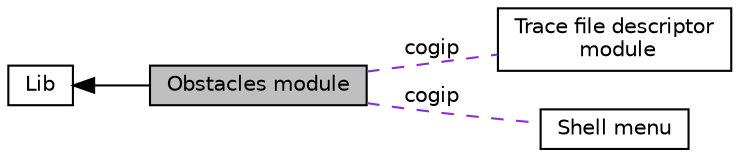 digraph "Obstacles module"
{
  bgcolor="transparent";
  edge [fontname="Helvetica",fontsize="10",labelfontname="Helvetica",labelfontsize="10"];
  node [fontname="Helvetica",fontsize="10",shape=box];
  rankdir=LR;
  Node2 [label="Lib",height=0.2,width=0.4,color="black",URL="$group__lib.html",tooltip=" "];
  Node4 [label="Trace file descriptor\l module",height=0.2,width=0.4,color="black",URL="$group__sys__tracefd.html",tooltip="Trace file descriptor module. This module provides an API to print traces on stderr,..."];
  Node1 [label="Obstacles module",height=0.2,width=0.4,color="black", fillcolor="grey75", style="filled", fontcolor="black",tooltip="Obstacles module."];
  Node3 [label="Shell menu",height=0.2,width=0.4,color="black",URL="$group__sys__shell__menu.html",tooltip="Menus for shell."];
  Node2->Node1 [shape=plaintext, dir="back", style="solid"];
  Node1->Node3 [shape=plaintext, label="cogip", color="blueviolet", dir="none", style="dashed"];
  Node1->Node4 [shape=plaintext, label="cogip", color="blueviolet", dir="none", style="dashed"];
}

